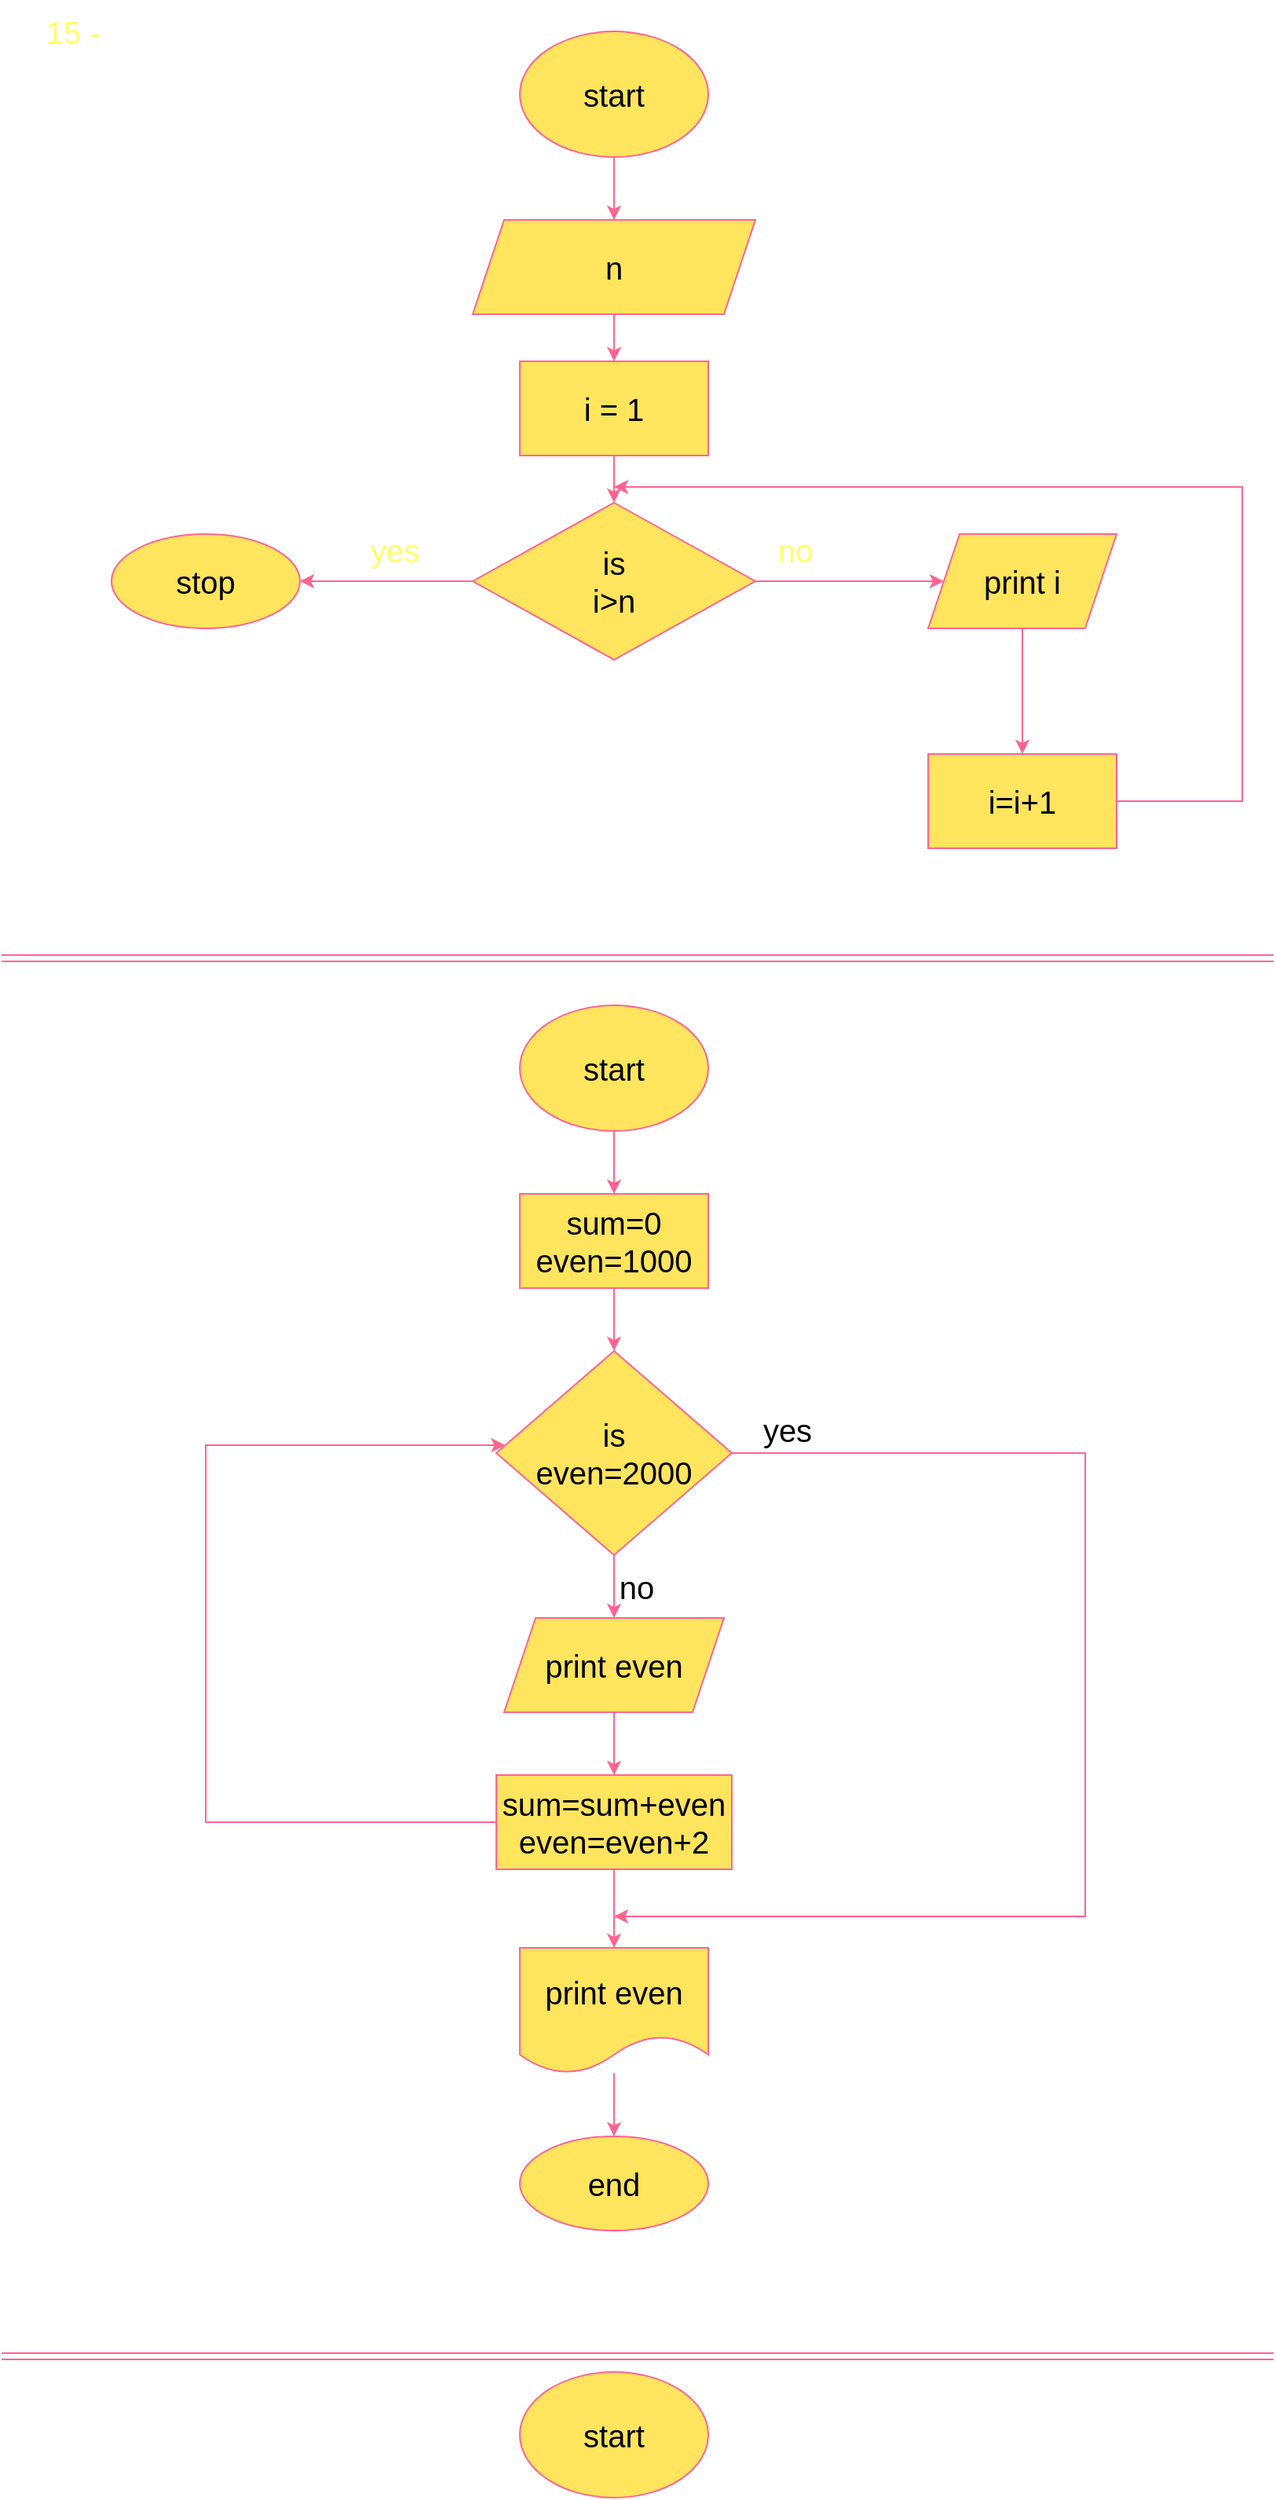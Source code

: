<mxfile version="20.5.3" type="github">
  <diagram id="C5RBs43oDa-KdzZeNtuy" name="Page-1">
    <mxGraphModel dx="868" dy="450" grid="1" gridSize="10" guides="1" tooltips="1" connect="1" arrows="1" fold="1" page="1" pageScale="1" pageWidth="827" pageHeight="1169" math="0" shadow="0">
      <root>
        <mxCell id="WIyWlLk6GJQsqaUBKTNV-0" />
        <mxCell id="WIyWlLk6GJQsqaUBKTNV-1" parent="WIyWlLk6GJQsqaUBKTNV-0" />
        <mxCell id="Jz67-1D78QoDurhvt4xl-6" value="" style="edgeStyle=orthogonalEdgeStyle;rounded=0;orthogonalLoop=1;jettySize=auto;html=1;strokeColor=#FF6392;fontSize=20;fontColor=#FFFF66;fillColor=#FFE45E;" edge="1" parent="WIyWlLk6GJQsqaUBKTNV-1" source="Jz67-1D78QoDurhvt4xl-2" target="Jz67-1D78QoDurhvt4xl-5">
          <mxGeometry relative="1" as="geometry" />
        </mxCell>
        <mxCell id="Jz67-1D78QoDurhvt4xl-2" value="start" style="ellipse;whiteSpace=wrap;html=1;strokeColor=#FF6392;fontSize=20;fontColor=#000000;fillColor=#FFE45E;" vertex="1" parent="WIyWlLk6GJQsqaUBKTNV-1">
          <mxGeometry x="340" y="30" width="120" height="80" as="geometry" />
        </mxCell>
        <mxCell id="Jz67-1D78QoDurhvt4xl-4" value="&lt;font style=&quot;font-size: 20px;&quot;&gt;15 -&lt;/font&gt;" style="text;html=1;align=center;verticalAlign=middle;resizable=0;points=[];autosize=1;strokeColor=none;fillColor=none;fontSize=20;fontColor=#FFFF66;" vertex="1" parent="WIyWlLk6GJQsqaUBKTNV-1">
          <mxGeometry x="25" y="10" width="60" height="40" as="geometry" />
        </mxCell>
        <mxCell id="Jz67-1D78QoDurhvt4xl-13" value="" style="edgeStyle=orthogonalEdgeStyle;rounded=0;orthogonalLoop=1;jettySize=auto;html=1;strokeColor=#FF6392;fontSize=20;fontColor=#000000;fillColor=#FFE45E;" edge="1" parent="WIyWlLk6GJQsqaUBKTNV-1" source="Jz67-1D78QoDurhvt4xl-5" target="Jz67-1D78QoDurhvt4xl-12">
          <mxGeometry relative="1" as="geometry" />
        </mxCell>
        <mxCell id="Jz67-1D78QoDurhvt4xl-5" value="n" style="shape=parallelogram;perimeter=parallelogramPerimeter;whiteSpace=wrap;html=1;fixedSize=1;fontSize=20;fillColor=#FFE45E;strokeColor=#FF6392;fontColor=#000000;" vertex="1" parent="WIyWlLk6GJQsqaUBKTNV-1">
          <mxGeometry x="310" y="150" width="180" height="60" as="geometry" />
        </mxCell>
        <mxCell id="Jz67-1D78QoDurhvt4xl-16" value="" style="edgeStyle=orthogonalEdgeStyle;rounded=0;orthogonalLoop=1;jettySize=auto;html=1;strokeColor=#FF6392;fontSize=20;fontColor=#000000;fillColor=#FFE45E;" edge="1" parent="WIyWlLk6GJQsqaUBKTNV-1" source="Jz67-1D78QoDurhvt4xl-7" target="Jz67-1D78QoDurhvt4xl-15">
          <mxGeometry relative="1" as="geometry" />
        </mxCell>
        <mxCell id="Jz67-1D78QoDurhvt4xl-19" value="" style="edgeStyle=orthogonalEdgeStyle;rounded=0;orthogonalLoop=1;jettySize=auto;html=1;strokeColor=#FF6392;fontSize=20;fontColor=#FFFF66;fillColor=#FFE45E;" edge="1" parent="WIyWlLk6GJQsqaUBKTNV-1" source="Jz67-1D78QoDurhvt4xl-7" target="Jz67-1D78QoDurhvt4xl-18">
          <mxGeometry relative="1" as="geometry" />
        </mxCell>
        <mxCell id="Jz67-1D78QoDurhvt4xl-7" value="is&lt;br&gt;i&amp;gt;n" style="rhombus;whiteSpace=wrap;html=1;fontSize=20;fillColor=#FFE45E;strokeColor=#FF6392;fontColor=#000000;" vertex="1" parent="WIyWlLk6GJQsqaUBKTNV-1">
          <mxGeometry x="310" y="330" width="180" height="100" as="geometry" />
        </mxCell>
        <mxCell id="Jz67-1D78QoDurhvt4xl-14" value="" style="edgeStyle=orthogonalEdgeStyle;rounded=0;orthogonalLoop=1;jettySize=auto;html=1;strokeColor=#FF6392;fontSize=20;fontColor=#000000;fillColor=#FFE45E;" edge="1" parent="WIyWlLk6GJQsqaUBKTNV-1" source="Jz67-1D78QoDurhvt4xl-12" target="Jz67-1D78QoDurhvt4xl-7">
          <mxGeometry relative="1" as="geometry" />
        </mxCell>
        <mxCell id="Jz67-1D78QoDurhvt4xl-12" value="i = 1" style="rounded=0;whiteSpace=wrap;html=1;strokeColor=#FF6392;fontSize=20;fontColor=#000000;fillColor=#FFE45E;" vertex="1" parent="WIyWlLk6GJQsqaUBKTNV-1">
          <mxGeometry x="340" y="240" width="120" height="60" as="geometry" />
        </mxCell>
        <mxCell id="Jz67-1D78QoDurhvt4xl-22" value="" style="edgeStyle=orthogonalEdgeStyle;rounded=0;orthogonalLoop=1;jettySize=auto;html=1;strokeColor=#FF6392;fontSize=20;fontColor=#FFFF66;fillColor=#FFE45E;" edge="1" parent="WIyWlLk6GJQsqaUBKTNV-1" source="Jz67-1D78QoDurhvt4xl-15" target="Jz67-1D78QoDurhvt4xl-21">
          <mxGeometry relative="1" as="geometry" />
        </mxCell>
        <mxCell id="Jz67-1D78QoDurhvt4xl-15" value="print i" style="shape=parallelogram;perimeter=parallelogramPerimeter;whiteSpace=wrap;html=1;fixedSize=1;fontSize=20;fillColor=#FFE45E;strokeColor=#FF6392;fontColor=#000000;" vertex="1" parent="WIyWlLk6GJQsqaUBKTNV-1">
          <mxGeometry x="600" y="350" width="120" height="60" as="geometry" />
        </mxCell>
        <mxCell id="Jz67-1D78QoDurhvt4xl-17" value="&lt;font color=&quot;#ffff66&quot;&gt;no&lt;/font&gt;" style="text;html=1;align=center;verticalAlign=middle;resizable=0;points=[];autosize=1;strokeColor=none;fillColor=none;fontSize=20;fontColor=#000000;" vertex="1" parent="WIyWlLk6GJQsqaUBKTNV-1">
          <mxGeometry x="490" y="340" width="50" height="40" as="geometry" />
        </mxCell>
        <mxCell id="Jz67-1D78QoDurhvt4xl-18" value="stop" style="ellipse;whiteSpace=wrap;html=1;fontSize=20;fillColor=#FFE45E;strokeColor=#FF6392;fontColor=#000000;" vertex="1" parent="WIyWlLk6GJQsqaUBKTNV-1">
          <mxGeometry x="80" y="350" width="120" height="60" as="geometry" />
        </mxCell>
        <mxCell id="Jz67-1D78QoDurhvt4xl-20" value="yes" style="text;html=1;align=center;verticalAlign=middle;resizable=0;points=[];autosize=1;strokeColor=none;fillColor=none;fontSize=20;fontColor=#FFFF66;" vertex="1" parent="WIyWlLk6GJQsqaUBKTNV-1">
          <mxGeometry x="235" y="340" width="50" height="40" as="geometry" />
        </mxCell>
        <mxCell id="Jz67-1D78QoDurhvt4xl-24" style="edgeStyle=orthogonalEdgeStyle;rounded=0;orthogonalLoop=1;jettySize=auto;html=1;strokeColor=#FF6392;fontSize=20;fontColor=#FFFF66;fillColor=#FFE45E;" edge="1" parent="WIyWlLk6GJQsqaUBKTNV-1" source="Jz67-1D78QoDurhvt4xl-21">
          <mxGeometry relative="1" as="geometry">
            <mxPoint x="400" y="320" as="targetPoint" />
            <Array as="points">
              <mxPoint x="800" y="520" />
              <mxPoint x="800" y="320" />
            </Array>
          </mxGeometry>
        </mxCell>
        <mxCell id="Jz67-1D78QoDurhvt4xl-21" value="i=i+1" style="whiteSpace=wrap;html=1;fontSize=20;fillColor=#FFE45E;strokeColor=#FF6392;fontColor=#000000;" vertex="1" parent="WIyWlLk6GJQsqaUBKTNV-1">
          <mxGeometry x="600" y="490" width="120" height="60" as="geometry" />
        </mxCell>
        <mxCell id="Jz67-1D78QoDurhvt4xl-25" value="" style="shape=link;html=1;rounded=0;strokeColor=#FF6392;fontSize=20;fontColor=#FFFF66;fillColor=#FFE45E;" edge="1" parent="WIyWlLk6GJQsqaUBKTNV-1">
          <mxGeometry width="100" relative="1" as="geometry">
            <mxPoint x="10" y="620" as="sourcePoint" />
            <mxPoint x="820" y="620" as="targetPoint" />
          </mxGeometry>
        </mxCell>
        <mxCell id="Jz67-1D78QoDurhvt4xl-28" value="" style="edgeStyle=orthogonalEdgeStyle;rounded=0;orthogonalLoop=1;jettySize=auto;html=1;strokeColor=#FF6392;fontSize=20;fontColor=#000000;fillColor=#FFE45E;" edge="1" parent="WIyWlLk6GJQsqaUBKTNV-1" source="Jz67-1D78QoDurhvt4xl-26" target="Jz67-1D78QoDurhvt4xl-27">
          <mxGeometry relative="1" as="geometry" />
        </mxCell>
        <mxCell id="Jz67-1D78QoDurhvt4xl-26" value="&lt;font color=&quot;#000000&quot;&gt;start&lt;/font&gt;" style="ellipse;whiteSpace=wrap;html=1;strokeColor=#FF6392;fontSize=20;fontColor=#FFFF66;fillColor=#FFE45E;" vertex="1" parent="WIyWlLk6GJQsqaUBKTNV-1">
          <mxGeometry x="340" y="650" width="120" height="80" as="geometry" />
        </mxCell>
        <mxCell id="Jz67-1D78QoDurhvt4xl-30" value="" style="edgeStyle=orthogonalEdgeStyle;rounded=0;orthogonalLoop=1;jettySize=auto;html=1;strokeColor=#FF6392;fontSize=20;fontColor=#000000;fillColor=#FFE45E;" edge="1" parent="WIyWlLk6GJQsqaUBKTNV-1" source="Jz67-1D78QoDurhvt4xl-27" target="Jz67-1D78QoDurhvt4xl-29">
          <mxGeometry relative="1" as="geometry" />
        </mxCell>
        <mxCell id="Jz67-1D78QoDurhvt4xl-27" value="&lt;font color=&quot;#000000&quot;&gt;sum=0&lt;br&gt;even=1000&lt;/font&gt;" style="whiteSpace=wrap;html=1;fontSize=20;fillColor=#FFE45E;strokeColor=#FF6392;fontColor=#FFFF66;" vertex="1" parent="WIyWlLk6GJQsqaUBKTNV-1">
          <mxGeometry x="340" y="770" width="120" height="60" as="geometry" />
        </mxCell>
        <mxCell id="Jz67-1D78QoDurhvt4xl-32" value="" style="edgeStyle=orthogonalEdgeStyle;rounded=0;orthogonalLoop=1;jettySize=auto;html=1;strokeColor=#FF6392;fontSize=20;fontColor=#000000;fillColor=#FFE45E;" edge="1" parent="WIyWlLk6GJQsqaUBKTNV-1" source="Jz67-1D78QoDurhvt4xl-29" target="Jz67-1D78QoDurhvt4xl-31">
          <mxGeometry relative="1" as="geometry" />
        </mxCell>
        <mxCell id="Jz67-1D78QoDurhvt4xl-42" style="edgeStyle=orthogonalEdgeStyle;rounded=0;orthogonalLoop=1;jettySize=auto;html=1;strokeColor=#FF6392;fontSize=20;fontColor=#000000;fillColor=#FFE45E;" edge="1" parent="WIyWlLk6GJQsqaUBKTNV-1" source="Jz67-1D78QoDurhvt4xl-29">
          <mxGeometry relative="1" as="geometry">
            <mxPoint x="400" y="1230" as="targetPoint" />
            <Array as="points">
              <mxPoint x="700" y="935" />
              <mxPoint x="700" y="1230" />
            </Array>
          </mxGeometry>
        </mxCell>
        <mxCell id="Jz67-1D78QoDurhvt4xl-29" value="is&lt;br&gt;even=2000" style="rhombus;whiteSpace=wrap;html=1;fontSize=20;fillColor=#FFE45E;strokeColor=#FF6392;fontColor=#000000;" vertex="1" parent="WIyWlLk6GJQsqaUBKTNV-1">
          <mxGeometry x="325" y="870" width="150" height="130" as="geometry" />
        </mxCell>
        <mxCell id="Jz67-1D78QoDurhvt4xl-34" value="" style="edgeStyle=orthogonalEdgeStyle;rounded=0;orthogonalLoop=1;jettySize=auto;html=1;strokeColor=#FF6392;fontSize=20;fontColor=#000000;fillColor=#FFE45E;" edge="1" parent="WIyWlLk6GJQsqaUBKTNV-1" source="Jz67-1D78QoDurhvt4xl-31" target="Jz67-1D78QoDurhvt4xl-33">
          <mxGeometry relative="1" as="geometry" />
        </mxCell>
        <mxCell id="Jz67-1D78QoDurhvt4xl-31" value="print even" style="shape=parallelogram;perimeter=parallelogramPerimeter;whiteSpace=wrap;html=1;fixedSize=1;fontSize=20;fillColor=#FFE45E;strokeColor=#FF6392;fontColor=#000000;" vertex="1" parent="WIyWlLk6GJQsqaUBKTNV-1">
          <mxGeometry x="330" y="1040" width="140" height="60" as="geometry" />
        </mxCell>
        <mxCell id="Jz67-1D78QoDurhvt4xl-36" value="" style="edgeStyle=orthogonalEdgeStyle;rounded=0;orthogonalLoop=1;jettySize=auto;html=1;strokeColor=#FF6392;fontSize=20;fontColor=#000000;fillColor=#FFE45E;" edge="1" parent="WIyWlLk6GJQsqaUBKTNV-1" source="Jz67-1D78QoDurhvt4xl-33" target="Jz67-1D78QoDurhvt4xl-35">
          <mxGeometry relative="1" as="geometry" />
        </mxCell>
        <mxCell id="Jz67-1D78QoDurhvt4xl-40" style="edgeStyle=orthogonalEdgeStyle;rounded=0;orthogonalLoop=1;jettySize=auto;html=1;strokeColor=#FF6392;fontSize=20;fontColor=#000000;fillColor=#FFE45E;" edge="1" parent="WIyWlLk6GJQsqaUBKTNV-1" source="Jz67-1D78QoDurhvt4xl-33" target="Jz67-1D78QoDurhvt4xl-29">
          <mxGeometry relative="1" as="geometry">
            <mxPoint x="150" y="920" as="targetPoint" />
            <Array as="points">
              <mxPoint x="140" y="1170" />
              <mxPoint x="140" y="930" />
            </Array>
          </mxGeometry>
        </mxCell>
        <mxCell id="Jz67-1D78QoDurhvt4xl-33" value="sum=sum+even&lt;br&gt;even=even+2" style="whiteSpace=wrap;html=1;fontSize=20;fillColor=#FFE45E;strokeColor=#FF6392;fontColor=#000000;" vertex="1" parent="WIyWlLk6GJQsqaUBKTNV-1">
          <mxGeometry x="325" y="1140" width="150" height="60" as="geometry" />
        </mxCell>
        <mxCell id="Jz67-1D78QoDurhvt4xl-38" value="" style="edgeStyle=orthogonalEdgeStyle;rounded=0;orthogonalLoop=1;jettySize=auto;html=1;strokeColor=#FF6392;fontSize=20;fontColor=#000000;fillColor=#FFE45E;" edge="1" parent="WIyWlLk6GJQsqaUBKTNV-1" source="Jz67-1D78QoDurhvt4xl-35" target="Jz67-1D78QoDurhvt4xl-37">
          <mxGeometry relative="1" as="geometry" />
        </mxCell>
        <mxCell id="Jz67-1D78QoDurhvt4xl-35" value="print even" style="shape=document;whiteSpace=wrap;html=1;boundedLbl=1;fontSize=20;fillColor=#FFE45E;strokeColor=#FF6392;fontColor=#000000;" vertex="1" parent="WIyWlLk6GJQsqaUBKTNV-1">
          <mxGeometry x="340" y="1250" width="120" height="80" as="geometry" />
        </mxCell>
        <mxCell id="Jz67-1D78QoDurhvt4xl-37" value="end" style="ellipse;whiteSpace=wrap;html=1;fontSize=20;fillColor=#FFE45E;strokeColor=#FF6392;fontColor=#000000;" vertex="1" parent="WIyWlLk6GJQsqaUBKTNV-1">
          <mxGeometry x="340" y="1370" width="120" height="60" as="geometry" />
        </mxCell>
        <mxCell id="Jz67-1D78QoDurhvt4xl-43" value="yes" style="text;html=1;align=center;verticalAlign=middle;resizable=0;points=[];autosize=1;strokeColor=none;fillColor=none;fontSize=20;fontColor=#000000;" vertex="1" parent="WIyWlLk6GJQsqaUBKTNV-1">
          <mxGeometry x="485" y="900" width="50" height="40" as="geometry" />
        </mxCell>
        <mxCell id="Jz67-1D78QoDurhvt4xl-44" value="no" style="text;html=1;align=center;verticalAlign=middle;resizable=0;points=[];autosize=1;strokeColor=none;fillColor=none;fontSize=20;fontColor=#000000;" vertex="1" parent="WIyWlLk6GJQsqaUBKTNV-1">
          <mxGeometry x="389" y="1000" width="50" height="40" as="geometry" />
        </mxCell>
        <mxCell id="Jz67-1D78QoDurhvt4xl-45" value="" style="shape=link;html=1;rounded=0;strokeColor=#FF6392;fontSize=20;fontColor=#000000;fillColor=#FFE45E;" edge="1" parent="WIyWlLk6GJQsqaUBKTNV-1">
          <mxGeometry width="100" relative="1" as="geometry">
            <mxPoint x="10" y="1510" as="sourcePoint" />
            <mxPoint x="820" y="1510" as="targetPoint" />
            <Array as="points">
              <mxPoint x="400" y="1510" />
            </Array>
          </mxGeometry>
        </mxCell>
        <mxCell id="Jz67-1D78QoDurhvt4xl-46" value="start" style="ellipse;whiteSpace=wrap;html=1;strokeColor=#FF6392;fontSize=20;fontColor=#000000;fillColor=#FFE45E;" vertex="1" parent="WIyWlLk6GJQsqaUBKTNV-1">
          <mxGeometry x="340" y="1520" width="120" height="80" as="geometry" />
        </mxCell>
      </root>
    </mxGraphModel>
  </diagram>
</mxfile>

